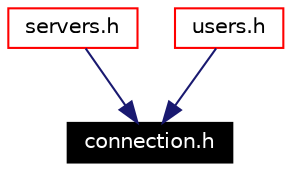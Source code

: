 digraph inheritance
{
  Node27 [shape="box",label="connection.h",fontsize=10,height=0.2,width=0.4,fontname="Helvetica",color="black",style="filled" fontcolor="white"];
  Node28 -> Node27 [color="midnightblue",fontsize=10,style="solid",fontname="Helvetica"];
  Node28 [shape="box",label="servers.h",fontsize=10,height=0.2,width=0.4,fontname="Helvetica",color="red",URL="$servers_8h.html"];
  Node30 -> Node27 [color="midnightblue",fontsize=10,style="solid",fontname="Helvetica"];
  Node30 [shape="box",label="users.h",fontsize=10,height=0.2,width=0.4,fontname="Helvetica",color="red",URL="$users_8h.html"];
}
